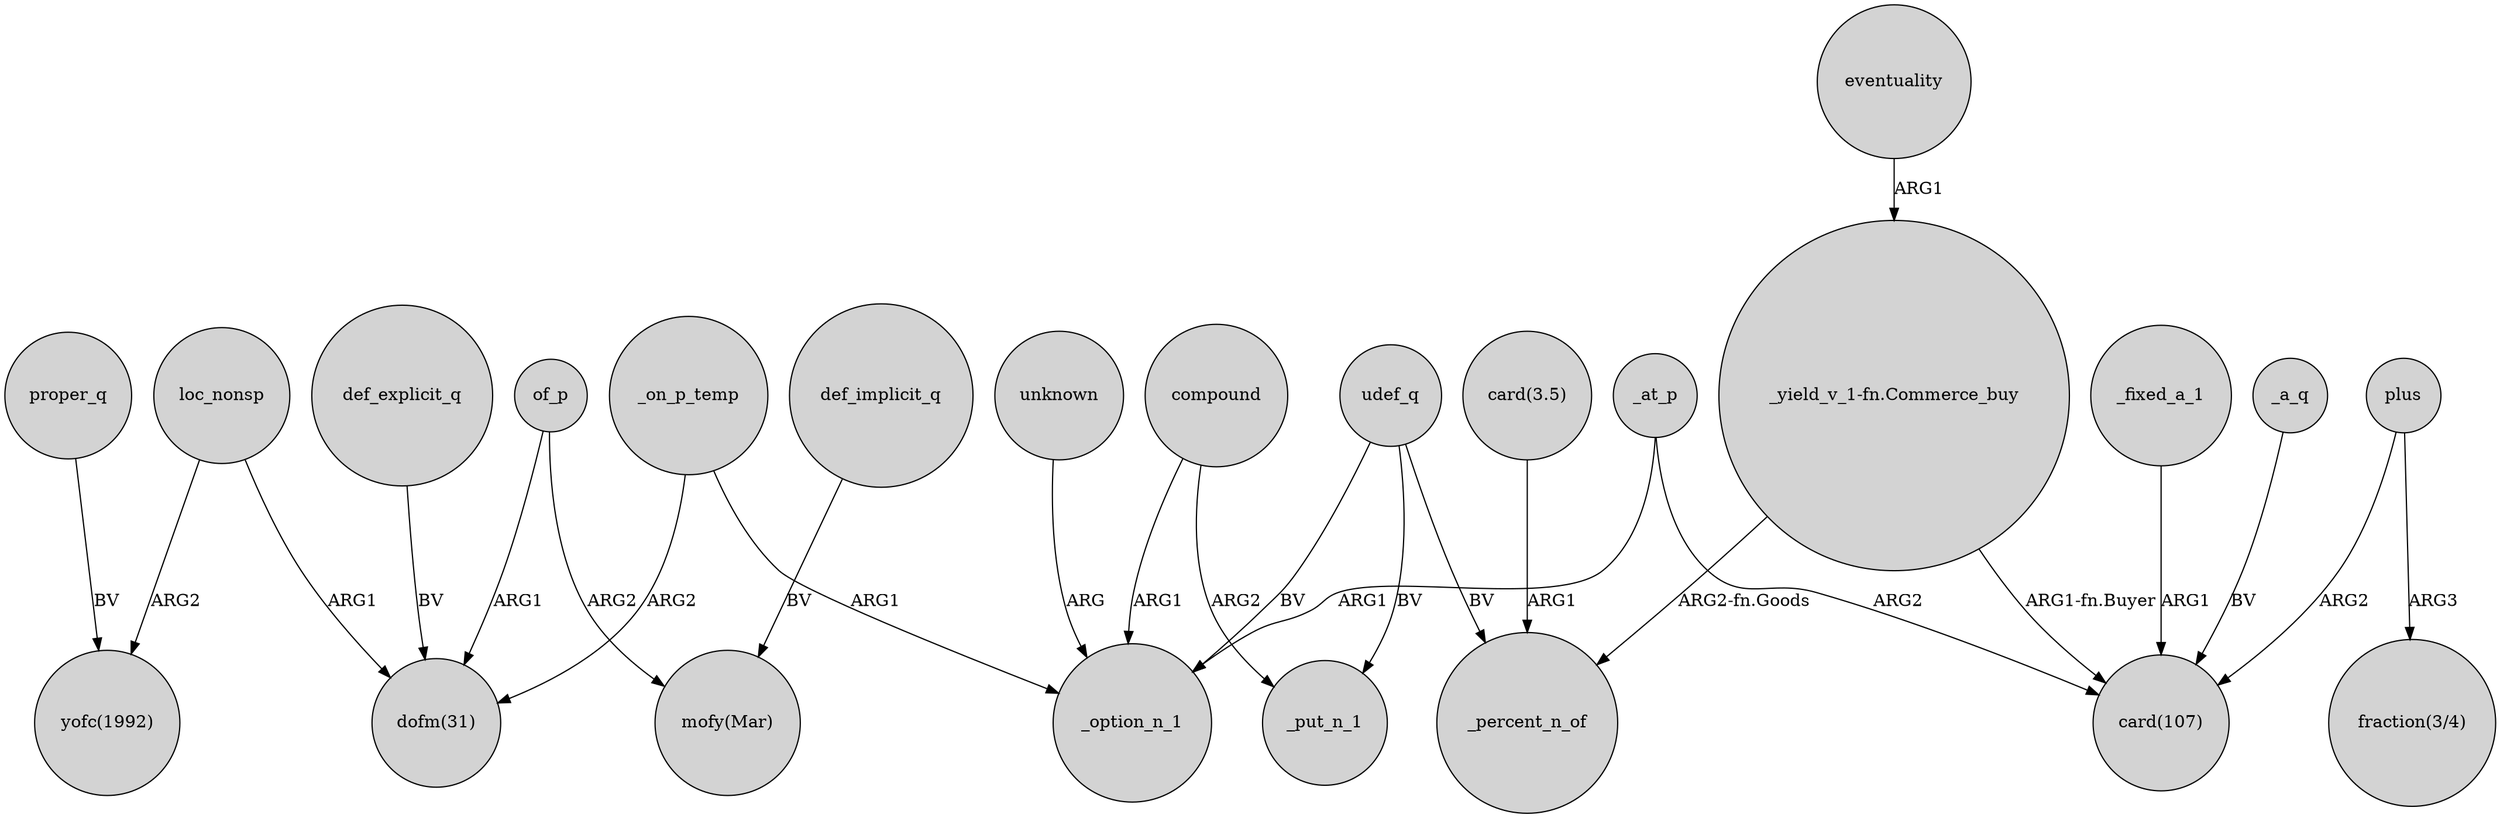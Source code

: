digraph {
	node [shape=circle style=filled]
	loc_nonsp -> "yofc(1992)" [label=ARG2]
	of_p -> "mofy(Mar)" [label=ARG2]
	def_implicit_q -> "mofy(Mar)" [label=BV]
	_on_p_temp -> _option_n_1 [label=ARG1]
	unknown -> _option_n_1 [label=ARG]
	"_yield_v_1-fn.Commerce_buy" -> "card(107)" [label="ARG1-fn.Buyer"]
	udef_q -> _option_n_1 [label=BV]
	of_p -> "dofm(31)" [label=ARG1]
	udef_q -> _put_n_1 [label=BV]
	compound -> _option_n_1 [label=ARG1]
	eventuality -> "_yield_v_1-fn.Commerce_buy" [label=ARG1]
	_on_p_temp -> "dofm(31)" [label=ARG2]
	udef_q -> _percent_n_of [label=BV]
	"_yield_v_1-fn.Commerce_buy" -> _percent_n_of [label="ARG2-fn.Goods"]
	proper_q -> "yofc(1992)" [label=BV]
	plus -> "card(107)" [label=ARG2]
	_fixed_a_1 -> "card(107)" [label=ARG1]
	"card(3.5)" -> _percent_n_of [label=ARG1]
	_a_q -> "card(107)" [label=BV]
	def_explicit_q -> "dofm(31)" [label=BV]
	_at_p -> "card(107)" [label=ARG2]
	plus -> "fraction(3/4)" [label=ARG3]
	loc_nonsp -> "dofm(31)" [label=ARG1]
	_at_p -> _option_n_1 [label=ARG1]
	compound -> _put_n_1 [label=ARG2]
}
